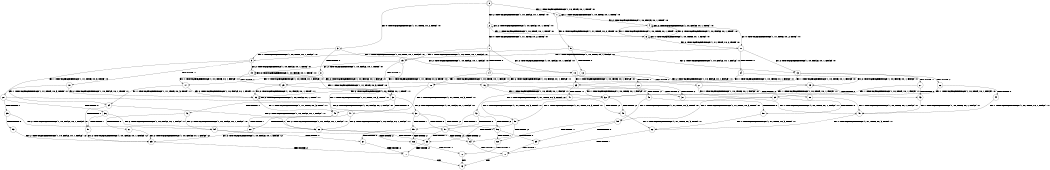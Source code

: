 digraph BCG {
size = "7, 10.5";
center = TRUE;
node [shape = circle];
0 [peripheries = 2];
0 -> 1 [label = "EX !1 !ATOMIC_EXCH_BRANCH (1, +0, TRUE, +0, 1, TRUE) !:0:"];
0 -> 2 [label = "EX !2 !ATOMIC_EXCH_BRANCH (1, +0, FALSE, +0, 1, TRUE) !:0:"];
0 -> 3 [label = "EX !0 !ATOMIC_EXCH_BRANCH (1, +1, TRUE, +0, 2, TRUE) !:0:"];
1 -> 4 [label = "EX !2 !ATOMIC_EXCH_BRANCH (1, +0, FALSE, +0, 1, TRUE) !:0:"];
1 -> 5 [label = "EX !0 !ATOMIC_EXCH_BRANCH (1, +1, TRUE, +0, 2, TRUE) !:0:"];
1 -> 1 [label = "EX !1 !ATOMIC_EXCH_BRANCH (1, +0, TRUE, +0, 1, TRUE) !:0:"];
2 -> 6 [label = "EX !1 !ATOMIC_EXCH_BRANCH (1, +0, TRUE, +0, 1, TRUE) !:0:"];
2 -> 7 [label = "EX !0 !ATOMIC_EXCH_BRANCH (1, +1, TRUE, +0, 2, TRUE) !:0:"];
2 -> 2 [label = "EX !2 !ATOMIC_EXCH_BRANCH (1, +0, FALSE, +0, 1, TRUE) !:0:"];
3 -> 8 [label = "TERMINATE !0"];
3 -> 9 [label = "EX !1 !ATOMIC_EXCH_BRANCH (1, +0, TRUE, +0, 1, FALSE) !:0:"];
3 -> 10 [label = "EX !2 !ATOMIC_EXCH_BRANCH (1, +0, FALSE, +0, 1, FALSE) !:0:"];
4 -> 11 [label = "EX !0 !ATOMIC_EXCH_BRANCH (1, +1, TRUE, +0, 2, TRUE) !:0:"];
4 -> 4 [label = "EX !2 !ATOMIC_EXCH_BRANCH (1, +0, FALSE, +0, 1, TRUE) !:0:"];
4 -> 6 [label = "EX !1 !ATOMIC_EXCH_BRANCH (1, +0, TRUE, +0, 1, TRUE) !:0:"];
5 -> 12 [label = "TERMINATE !0"];
5 -> 13 [label = "EX !2 !ATOMIC_EXCH_BRANCH (1, +0, FALSE, +0, 1, FALSE) !:0:"];
5 -> 9 [label = "EX !1 !ATOMIC_EXCH_BRANCH (1, +0, TRUE, +0, 1, FALSE) !:0:"];
6 -> 11 [label = "EX !0 !ATOMIC_EXCH_BRANCH (1, +1, TRUE, +0, 2, TRUE) !:0:"];
6 -> 4 [label = "EX !2 !ATOMIC_EXCH_BRANCH (1, +0, FALSE, +0, 1, TRUE) !:0:"];
6 -> 6 [label = "EX !1 !ATOMIC_EXCH_BRANCH (1, +0, TRUE, +0, 1, TRUE) !:0:"];
7 -> 14 [label = "TERMINATE !0"];
7 -> 15 [label = "EX !1 !ATOMIC_EXCH_BRANCH (1, +0, TRUE, +0, 1, FALSE) !:0:"];
7 -> 10 [label = "EX !2 !ATOMIC_EXCH_BRANCH (1, +0, FALSE, +0, 1, FALSE) !:0:"];
8 -> 16 [label = "EX !2 !ATOMIC_EXCH_BRANCH (1, +0, FALSE, +0, 1, FALSE) !:1:"];
8 -> 17 [label = "EX !1 !ATOMIC_EXCH_BRANCH (1, +0, TRUE, +0, 1, FALSE) !:1:"];
9 -> 18 [label = "TERMINATE !0"];
9 -> 19 [label = "EX !2 !ATOMIC_EXCH_BRANCH (1, +0, FALSE, +0, 1, TRUE) !:0:"];
9 -> 20 [label = "EX !1 !ATOMIC_EXCH_BRANCH (1, +1, TRUE, +0, 3, TRUE) !:0:"];
10 -> 21 [label = "TERMINATE !2"];
10 -> 22 [label = "TERMINATE !0"];
10 -> 23 [label = "EX !1 !ATOMIC_EXCH_BRANCH (1, +0, TRUE, +0, 1, FALSE) !:0:"];
11 -> 24 [label = "TERMINATE !0"];
11 -> 13 [label = "EX !2 !ATOMIC_EXCH_BRANCH (1, +0, FALSE, +0, 1, FALSE) !:0:"];
11 -> 15 [label = "EX !1 !ATOMIC_EXCH_BRANCH (1, +0, TRUE, +0, 1, FALSE) !:0:"];
12 -> 25 [label = "EX !2 !ATOMIC_EXCH_BRANCH (1, +0, FALSE, +0, 1, FALSE) !:1:"];
12 -> 17 [label = "EX !1 !ATOMIC_EXCH_BRANCH (1, +0, TRUE, +0, 1, FALSE) !:1:"];
13 -> 26 [label = "TERMINATE !2"];
13 -> 27 [label = "TERMINATE !0"];
13 -> 23 [label = "EX !1 !ATOMIC_EXCH_BRANCH (1, +0, TRUE, +0, 1, FALSE) !:0:"];
14 -> 28 [label = "EX !1 !ATOMIC_EXCH_BRANCH (1, +0, TRUE, +0, 1, FALSE) !:1:"];
14 -> 16 [label = "EX !2 !ATOMIC_EXCH_BRANCH (1, +0, FALSE, +0, 1, FALSE) !:1:"];
15 -> 29 [label = "TERMINATE !0"];
15 -> 19 [label = "EX !2 !ATOMIC_EXCH_BRANCH (1, +0, FALSE, +0, 1, TRUE) !:0:"];
15 -> 30 [label = "EX !1 !ATOMIC_EXCH_BRANCH (1, +1, TRUE, +0, 3, TRUE) !:0:"];
16 -> 31 [label = "TERMINATE !2"];
16 -> 32 [label = "EX !1 !ATOMIC_EXCH_BRANCH (1, +0, TRUE, +0, 1, FALSE) !:1:"];
17 -> 33 [label = "EX !2 !ATOMIC_EXCH_BRANCH (1, +0, FALSE, +0, 1, TRUE) !:1:"];
17 -> 34 [label = "EX !1 !ATOMIC_EXCH_BRANCH (1, +1, TRUE, +0, 3, TRUE) !:1:"];
18 -> 33 [label = "EX !2 !ATOMIC_EXCH_BRANCH (1, +0, FALSE, +0, 1, TRUE) !:1:"];
18 -> 34 [label = "EX !1 !ATOMIC_EXCH_BRANCH (1, +1, TRUE, +0, 3, TRUE) !:1:"];
19 -> 29 [label = "TERMINATE !0"];
19 -> 19 [label = "EX !2 !ATOMIC_EXCH_BRANCH (1, +0, FALSE, +0, 1, TRUE) !:0:"];
19 -> 30 [label = "EX !1 !ATOMIC_EXCH_BRANCH (1, +1, TRUE, +0, 3, TRUE) !:0:"];
20 -> 35 [label = "TERMINATE !1"];
20 -> 36 [label = "TERMINATE !0"];
20 -> 37 [label = "EX !2 !ATOMIC_EXCH_BRANCH (1, +0, FALSE, +0, 1, FALSE) !:0:"];
21 -> 38 [label = "TERMINATE !0"];
21 -> 39 [label = "EX !1 !ATOMIC_EXCH_BRANCH (1, +0, TRUE, +0, 1, FALSE) !:0:"];
22 -> 31 [label = "TERMINATE !2"];
22 -> 32 [label = "EX !1 !ATOMIC_EXCH_BRANCH (1, +0, TRUE, +0, 1, FALSE) !:1:"];
23 -> 40 [label = "TERMINATE !2"];
23 -> 41 [label = "TERMINATE !0"];
23 -> 42 [label = "EX !1 !ATOMIC_EXCH_BRANCH (1, +1, TRUE, +0, 3, TRUE) !:0:"];
24 -> 25 [label = "EX !2 !ATOMIC_EXCH_BRANCH (1, +0, FALSE, +0, 1, FALSE) !:1:"];
24 -> 28 [label = "EX !1 !ATOMIC_EXCH_BRANCH (1, +0, TRUE, +0, 1, FALSE) !:1:"];
25 -> 43 [label = "TERMINATE !2"];
25 -> 32 [label = "EX !1 !ATOMIC_EXCH_BRANCH (1, +0, TRUE, +0, 1, FALSE) !:1:"];
26 -> 44 [label = "TERMINATE !0"];
26 -> 39 [label = "EX !1 !ATOMIC_EXCH_BRANCH (1, +0, TRUE, +0, 1, FALSE) !:0:"];
27 -> 43 [label = "TERMINATE !2"];
27 -> 32 [label = "EX !1 !ATOMIC_EXCH_BRANCH (1, +0, TRUE, +0, 1, FALSE) !:1:"];
28 -> 33 [label = "EX !2 !ATOMIC_EXCH_BRANCH (1, +0, FALSE, +0, 1, TRUE) !:1:"];
28 -> 45 [label = "EX !1 !ATOMIC_EXCH_BRANCH (1, +1, TRUE, +0, 3, TRUE) !:1:"];
29 -> 33 [label = "EX !2 !ATOMIC_EXCH_BRANCH (1, +0, FALSE, +0, 1, TRUE) !:1:"];
29 -> 45 [label = "EX !1 !ATOMIC_EXCH_BRANCH (1, +1, TRUE, +0, 3, TRUE) !:1:"];
30 -> 46 [label = "TERMINATE !1"];
30 -> 47 [label = "TERMINATE !0"];
30 -> 37 [label = "EX !2 !ATOMIC_EXCH_BRANCH (1, +0, FALSE, +0, 1, FALSE) !:0:"];
31 -> 48 [label = "EX !1 !ATOMIC_EXCH_BRANCH (1, +0, TRUE, +0, 1, FALSE) !:1:"];
32 -> 49 [label = "TERMINATE !2"];
32 -> 50 [label = "EX !1 !ATOMIC_EXCH_BRANCH (1, +1, TRUE, +0, 3, TRUE) !:1:"];
33 -> 33 [label = "EX !2 !ATOMIC_EXCH_BRANCH (1, +0, FALSE, +0, 1, TRUE) !:1:"];
33 -> 45 [label = "EX !1 !ATOMIC_EXCH_BRANCH (1, +1, TRUE, +0, 3, TRUE) !:1:"];
34 -> 51 [label = "TERMINATE !1"];
34 -> 52 [label = "EX !2 !ATOMIC_EXCH_BRANCH (1, +0, FALSE, +0, 1, FALSE) !:1:"];
35 -> 53 [label = "TERMINATE !0"];
35 -> 54 [label = "EX !2 !ATOMIC_EXCH_BRANCH (1, +0, FALSE, +0, 1, FALSE) !:0:"];
36 -> 51 [label = "TERMINATE !1"];
36 -> 52 [label = "EX !2 !ATOMIC_EXCH_BRANCH (1, +0, FALSE, +0, 1, FALSE) !:1:"];
37 -> 55 [label = "TERMINATE !1"];
37 -> 56 [label = "TERMINATE !2"];
37 -> 57 [label = "TERMINATE !0"];
38 -> 48 [label = "EX !1 !ATOMIC_EXCH_BRANCH (1, +0, TRUE, +0, 1, FALSE) !:1:"];
39 -> 58 [label = "TERMINATE !0"];
39 -> 59 [label = "EX !1 !ATOMIC_EXCH_BRANCH (1, +1, TRUE, +0, 3, TRUE) !:0:"];
40 -> 58 [label = "TERMINATE !0"];
40 -> 59 [label = "EX !1 !ATOMIC_EXCH_BRANCH (1, +1, TRUE, +0, 3, TRUE) !:0:"];
41 -> 49 [label = "TERMINATE !2"];
41 -> 50 [label = "EX !1 !ATOMIC_EXCH_BRANCH (1, +1, TRUE, +0, 3, TRUE) !:1:"];
42 -> 55 [label = "TERMINATE !1"];
42 -> 56 [label = "TERMINATE !2"];
42 -> 57 [label = "TERMINATE !0"];
43 -> 48 [label = "EX !1 !ATOMIC_EXCH_BRANCH (1, +0, TRUE, +0, 1, FALSE) !:1:"];
44 -> 48 [label = "EX !1 !ATOMIC_EXCH_BRANCH (1, +0, TRUE, +0, 1, FALSE) !:1:"];
45 -> 60 [label = "TERMINATE !1"];
45 -> 52 [label = "EX !2 !ATOMIC_EXCH_BRANCH (1, +0, FALSE, +0, 1, FALSE) !:1:"];
46 -> 61 [label = "TERMINATE !0"];
46 -> 54 [label = "EX !2 !ATOMIC_EXCH_BRANCH (1, +0, FALSE, +0, 1, FALSE) !:0:"];
47 -> 60 [label = "TERMINATE !1"];
47 -> 52 [label = "EX !2 !ATOMIC_EXCH_BRANCH (1, +0, FALSE, +0, 1, FALSE) !:1:"];
48 -> 62 [label = "EX !1 !ATOMIC_EXCH_BRANCH (1, +1, TRUE, +0, 3, TRUE) !:1:"];
49 -> 62 [label = "EX !1 !ATOMIC_EXCH_BRANCH (1, +1, TRUE, +0, 3, TRUE) !:1:"];
50 -> 63 [label = "TERMINATE !1"];
50 -> 64 [label = "TERMINATE !2"];
51 -> 65 [label = "EX !2 !ATOMIC_EXCH_BRANCH (1, +0, FALSE, +0, 1, FALSE) !:2:"];
52 -> 63 [label = "TERMINATE !1"];
52 -> 64 [label = "TERMINATE !2"];
53 -> 65 [label = "EX !2 !ATOMIC_EXCH_BRANCH (1, +0, FALSE, +0, 1, FALSE) !:2:"];
54 -> 66 [label = "TERMINATE !2"];
54 -> 67 [label = "TERMINATE !0"];
55 -> 66 [label = "TERMINATE !2"];
55 -> 67 [label = "TERMINATE !0"];
56 -> 68 [label = "TERMINATE !1"];
56 -> 69 [label = "TERMINATE !0"];
57 -> 63 [label = "TERMINATE !1"];
57 -> 64 [label = "TERMINATE !2"];
58 -> 62 [label = "EX !1 !ATOMIC_EXCH_BRANCH (1, +1, TRUE, +0, 3, TRUE) !:1:"];
59 -> 68 [label = "TERMINATE !1"];
59 -> 69 [label = "TERMINATE !0"];
60 -> 65 [label = "EX !2 !ATOMIC_EXCH_BRANCH (1, +0, FALSE, +0, 1, FALSE) !:2:"];
61 -> 65 [label = "EX !2 !ATOMIC_EXCH_BRANCH (1, +0, FALSE, +0, 1, FALSE) !:2:"];
62 -> 70 [label = "TERMINATE !1"];
63 -> 71 [label = "TERMINATE !2"];
64 -> 70 [label = "TERMINATE !1"];
65 -> 71 [label = "TERMINATE !2"];
66 -> 72 [label = "TERMINATE !0"];
67 -> 71 [label = "TERMINATE !2"];
68 -> 72 [label = "TERMINATE !0"];
69 -> 70 [label = "TERMINATE !1"];
70 -> 73 [label = "exit"];
71 -> 73 [label = "exit"];
72 -> 73 [label = "exit"];
}
